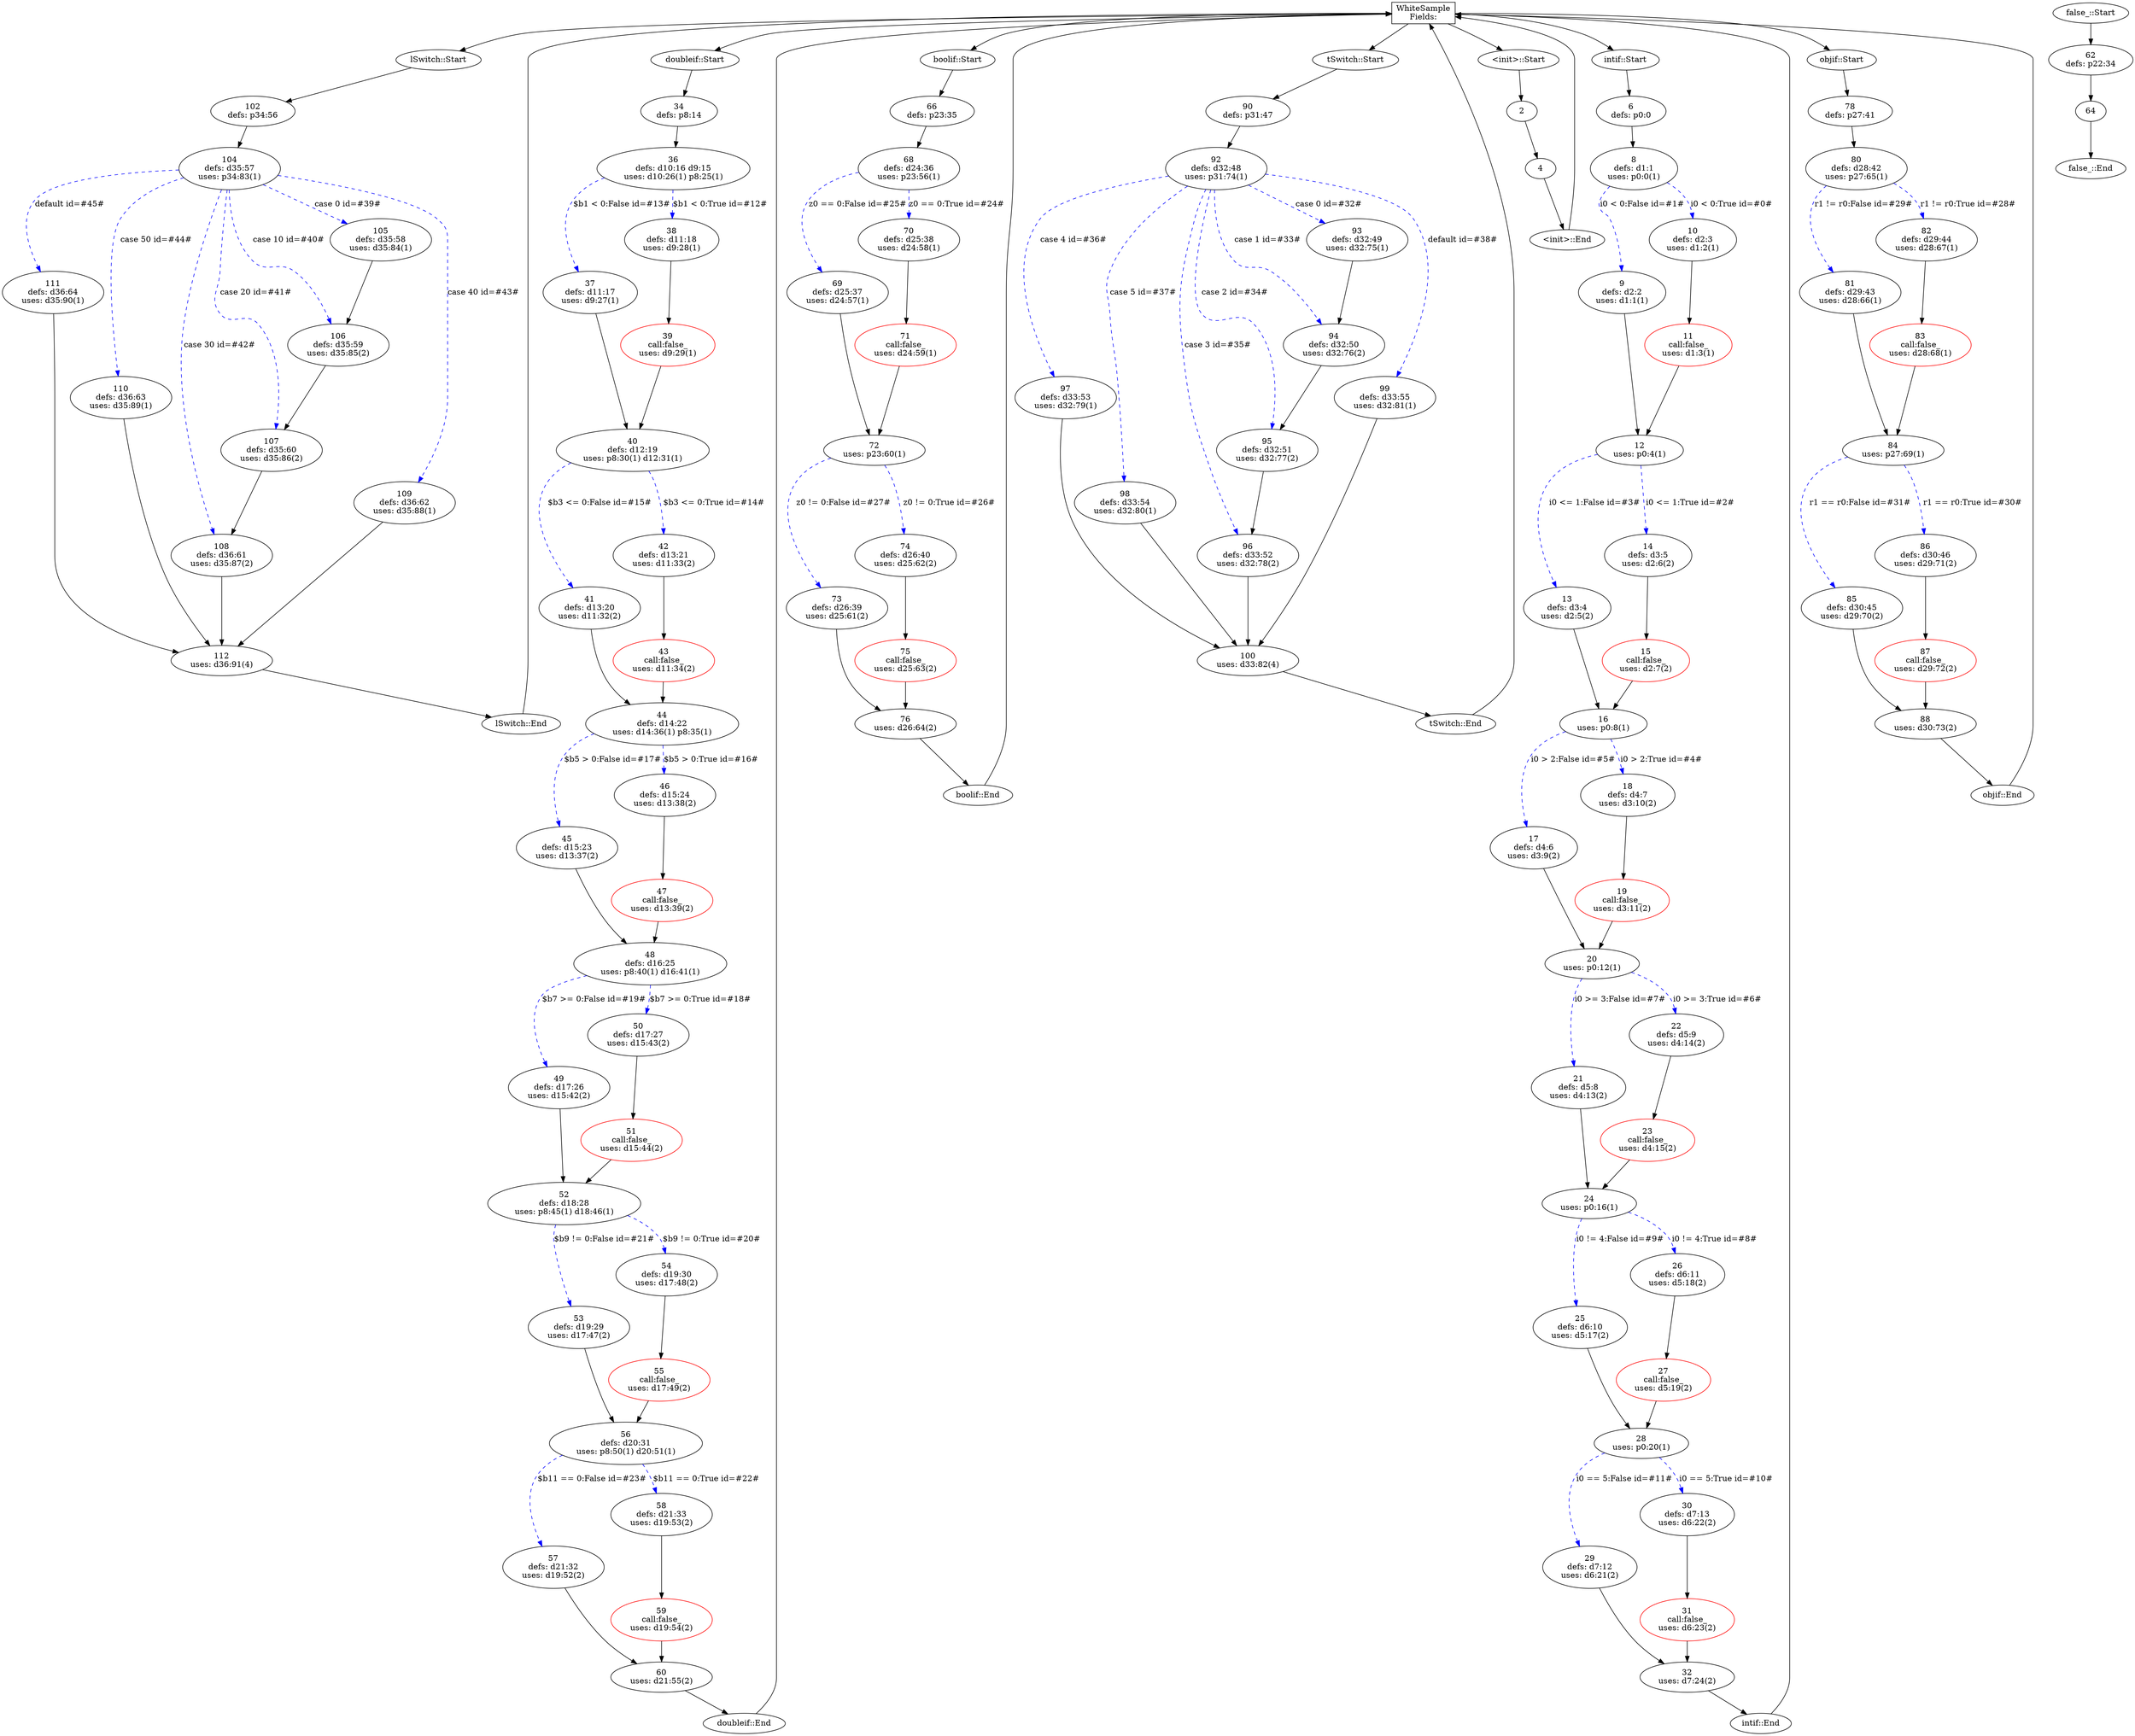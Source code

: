 digraph clazz {
  0 [shape=box,label="WhiteSample\nFields:"];
  0 -> 101;
  0 -> 33;
  0 -> 65;
  0 -> 89;
  0 -> 1;
  0 -> 5;
  0 -> 77;
  101 [label="lSwitch::Start"];
  101 -> 102;
  33 [label="doubleif::Start"];
  33 -> 34;
  65 [label="boolif::Start"];
  65 -> 66;
  89 [label="tSwitch::Start"];
  89 -> 90;
  1 [label="<init>::Start"];
  1 -> 2;
  5 [label="intif::Start"];
  5 -> 6;
  77 [label="objif::Start"];
  77 -> 78;
  61 [label="false_::Start"];
  61 -> 62;
  102 [label="102\ndefs: p34:56"];
  102 -> 104;
  34 [label="34\ndefs: p8:14"];
  34 -> 36;
  66 [label="66\ndefs: p23:35"];
  66 -> 68;
  90 [label="90\ndefs: p31:47"];
  90 -> 92;
  2 [label="2"];
  2 -> 4;
  6 [label="6\ndefs: p0:0"];
  6 -> 8;
  78 [label="78\ndefs: p27:41"];
  78 -> 80;
  62 [label="62\ndefs: p22:34"];
  62 -> 64;
  104 [label="104\ndefs: d35:57\nuses: p34:83(1)"];
  104 -> 111[style=dashed,color=blue,label="default id=#45#"];
  104 -> 110[style=dashed,color=blue,label="case 50 id=#44#"];
  104 -> 105[style=dashed,color=blue,label="case 0 id=#39#"];
  104 -> 106[style=dashed,color=blue,label="case 10 id=#40#"];
  104 -> 108[style=dashed,color=blue,label="case 30 id=#42#"];
  104 -> 109[style=dashed,color=blue,label="case 40 id=#43#"];
  104 -> 107[style=dashed,color=blue,label="case 20 id=#41#"];
  36 [label="36\ndefs: d10:16 d9:15\nuses: d10:26(1) p8:25(1)"];
  36 -> 37[style=dashed,color=blue,label="$b1 < 0:False id=#13#"];
  36 -> 38[style=dashed,color=blue,label="$b1 < 0:True id=#12#"];
  68 [label="68\ndefs: d24:36\nuses: p23:56(1)"];
  68 -> 70[style=dashed,color=blue,label="z0 == 0:True id=#24#"];
  68 -> 69[style=dashed,color=blue,label="z0 == 0:False id=#25#"];
  92 [label="92\ndefs: d32:48\nuses: p31:74(1)"];
  92 -> 97[style=dashed,color=blue,label="case 4 id=#36#"];
  92 -> 94[style=dashed,color=blue,label="case 1 id=#33#"];
  92 -> 98[style=dashed,color=blue,label="case 5 id=#37#"];
  92 -> 95[style=dashed,color=blue,label="case 2 id=#34#"];
  92 -> 96[style=dashed,color=blue,label="case 3 id=#35#"];
  92 -> 99[style=dashed,color=blue,label="default id=#38#"];
  92 -> 93[style=dashed,color=blue,label="case 0 id=#32#"];
  4 [label="4"];
  4 -> 3;
  8 [label="8\ndefs: d1:1\nuses: p0:0(1)"];
  8 -> 10[style=dashed,color=blue,label="i0 < 0:True id=#0#"];
  8 -> 9[style=dashed,color=blue,label="i0 < 0:False id=#1#"];
  80 [label="80\ndefs: d28:42\nuses: p27:65(1)"];
  80 -> 81[style=dashed,color=blue,label="r1 != r0:False id=#29#"];
  80 -> 82[style=dashed,color=blue,label="r1 != r0:True id=#28#"];
  64 [label="64"];
  64 -> 63;
  111 [label="111\ndefs: d36:64\nuses: d35:90(1)"];
  111 -> 112;
  110 [label="110\ndefs: d36:63\nuses: d35:89(1)"];
  110 -> 112;
  105 [label="105\ndefs: d35:58\nuses: d35:84(1)"];
  105 -> 106;
  106 [label="106\ndefs: d35:59\nuses: d35:85(2)"];
  106 -> 107;
  108 [label="108\ndefs: d36:61\nuses: d35:87(2)"];
  108 -> 112;
  109 [label="109\ndefs: d36:62\nuses: d35:88(1)"];
  109 -> 112;
  107 [label="107\ndefs: d35:60\nuses: d35:86(2)"];
  107 -> 108;
  37 [label="37\ndefs: d11:17\nuses: d9:27(1)"];
  37 -> 40;
  38 [label="38\ndefs: d11:18\nuses: d9:28(1)"];
  38 -> 39;
  70 [label="70\ndefs: d25:38\nuses: d24:58(1)"];
  70 -> 71;
  69 [label="69\ndefs: d25:37\nuses: d24:57(1)"];
  69 -> 72;
  97 [label="97\ndefs: d33:53\nuses: d32:79(1)"];
  97 -> 100;
  94 [label="94\ndefs: d32:50\nuses: d32:76(2)"];
  94 -> 95;
  98 [label="98\ndefs: d33:54\nuses: d32:80(1)"];
  98 -> 100;
  95 [label="95\ndefs: d32:51\nuses: d32:77(2)"];
  95 -> 96;
  96 [label="96\ndefs: d33:52\nuses: d32:78(2)"];
  96 -> 100;
  99 [label="99\ndefs: d33:55\nuses: d32:81(1)"];
  99 -> 100;
  93 [label="93\ndefs: d32:49\nuses: d32:75(1)"];
  93 -> 94;
  3 [label="<init>::End"];
  3 -> 0;
  10 [label="10\ndefs: d2:3\nuses: d1:2(1)"];
  10 -> 11;
  9 [label="9\ndefs: d2:2\nuses: d1:1(1)"];
  9 -> 12;
  81 [label="81\ndefs: d29:43\nuses: d28:66(1)"];
  81 -> 84;
  82 [label="82\ndefs: d29:44\nuses: d28:67(1)"];
  82 -> 83;
  63 [label="false_::End"];
  112 [label="112\nuses: d36:91(4)"];
  112 -> 103;
  40 [label="40\ndefs: d12:19\nuses: p8:30(1) d12:31(1)"];
  40 -> 42[style=dashed,color=blue,label="$b3 <= 0:True id=#14#"];
  40 -> 41[style=dashed,color=blue,label="$b3 <= 0:False id=#15#"];
  39 [label="39\ncall:false_\nuses: d9:29(1)",color=red];
  39 -> 40;
  71 [label="71\ncall:false_\nuses: d24:59(1)",color=red];
  71 -> 72;
  72 [label="72\nuses: p23:60(1)"];
  72 -> 73[style=dashed,color=blue,label="z0 != 0:False id=#27#"];
  72 -> 74[style=dashed,color=blue,label="z0 != 0:True id=#26#"];
  100 [label="100\nuses: d33:82(4)"];
  100 -> 91;
  11 [label="11\ncall:false_\nuses: d1:3(1)",color=red];
  11 -> 12;
  12 [label="12\nuses: p0:4(1)"];
  12 -> 13[style=dashed,color=blue,label="i0 <= 1:False id=#3#"];
  12 -> 14[style=dashed,color=blue,label="i0 <= 1:True id=#2#"];
  84 [label="84\nuses: p27:69(1)"];
  84 -> 86[style=dashed,color=blue,label="r1 == r0:True id=#30#"];
  84 -> 85[style=dashed,color=blue,label="r1 == r0:False id=#31#"];
  83 [label="83\ncall:false_\nuses: d28:68(1)",color=red];
  83 -> 84;
  103 [label="lSwitch::End"];
  103 -> 0;
  42 [label="42\ndefs: d13:21\nuses: d11:33(2)"];
  42 -> 43;
  41 [label="41\ndefs: d13:20\nuses: d11:32(2)"];
  41 -> 44;
  73 [label="73\ndefs: d26:39\nuses: d25:61(2)"];
  73 -> 76;
  74 [label="74\ndefs: d26:40\nuses: d25:62(2)"];
  74 -> 75;
  91 [label="tSwitch::End"];
  91 -> 0;
  13 [label="13\ndefs: d3:4\nuses: d2:5(2)"];
  13 -> 16;
  14 [label="14\ndefs: d3:5\nuses: d2:6(2)"];
  14 -> 15;
  86 [label="86\ndefs: d30:46\nuses: d29:71(2)"];
  86 -> 87;
  85 [label="85\ndefs: d30:45\nuses: d29:70(2)"];
  85 -> 88;
  43 [label="43\ncall:false_\nuses: d11:34(2)",color=red];
  43 -> 44;
  44 [label="44\ndefs: d14:22\nuses: d14:36(1) p8:35(1)"];
  44 -> 46[style=dashed,color=blue,label="$b5 > 0:True id=#16#"];
  44 -> 45[style=dashed,color=blue,label="$b5 > 0:False id=#17#"];
  76 [label="76\nuses: d26:64(2)"];
  76 -> 67;
  75 [label="75\ncall:false_\nuses: d25:63(2)",color=red];
  75 -> 76;
  16 [label="16\nuses: p0:8(1)"];
  16 -> 17[style=dashed,color=blue,label="i0 > 2:False id=#5#"];
  16 -> 18[style=dashed,color=blue,label="i0 > 2:True id=#4#"];
  15 [label="15\ncall:false_\nuses: d2:7(2)",color=red];
  15 -> 16;
  87 [label="87\ncall:false_\nuses: d29:72(2)",color=red];
  87 -> 88;
  88 [label="88\nuses: d30:73(2)"];
  88 -> 79;
  46 [label="46\ndefs: d15:24\nuses: d13:38(2)"];
  46 -> 47;
  45 [label="45\ndefs: d15:23\nuses: d13:37(2)"];
  45 -> 48;
  67 [label="boolif::End"];
  67 -> 0;
  17 [label="17\ndefs: d4:6\nuses: d3:9(2)"];
  17 -> 20;
  18 [label="18\ndefs: d4:7\nuses: d3:10(2)"];
  18 -> 19;
  79 [label="objif::End"];
  79 -> 0;
  47 [label="47\ncall:false_\nuses: d13:39(2)",color=red];
  47 -> 48;
  48 [label="48\ndefs: d16:25\nuses: p8:40(1) d16:41(1)"];
  48 -> 49[style=dashed,color=blue,label="$b7 >= 0:False id=#19#"];
  48 -> 50[style=dashed,color=blue,label="$b7 >= 0:True id=#18#"];
  20 [label="20\nuses: p0:12(1)"];
  20 -> 22[style=dashed,color=blue,label="i0 >= 3:True id=#6#"];
  20 -> 21[style=dashed,color=blue,label="i0 >= 3:False id=#7#"];
  19 [label="19\ncall:false_\nuses: d3:11(2)",color=red];
  19 -> 20;
  49 [label="49\ndefs: d17:26\nuses: d15:42(2)"];
  49 -> 52;
  50 [label="50\ndefs: d17:27\nuses: d15:43(2)"];
  50 -> 51;
  22 [label="22\ndefs: d5:9\nuses: d4:14(2)"];
  22 -> 23;
  21 [label="21\ndefs: d5:8\nuses: d4:13(2)"];
  21 -> 24;
  52 [label="52\ndefs: d18:28\nuses: p8:45(1) d18:46(1)"];
  52 -> 53[style=dashed,color=blue,label="$b9 != 0:False id=#21#"];
  52 -> 54[style=dashed,color=blue,label="$b9 != 0:True id=#20#"];
  51 [label="51\ncall:false_\nuses: d15:44(2)",color=red];
  51 -> 52;
  23 [label="23\ncall:false_\nuses: d4:15(2)",color=red];
  23 -> 24;
  24 [label="24\nuses: p0:16(1)"];
  24 -> 25[style=dashed,color=blue,label="i0 != 4:False id=#9#"];
  24 -> 26[style=dashed,color=blue,label="i0 != 4:True id=#8#"];
  53 [label="53\ndefs: d19:29\nuses: d17:47(2)"];
  53 -> 56;
  54 [label="54\ndefs: d19:30\nuses: d17:48(2)"];
  54 -> 55;
  25 [label="25\ndefs: d6:10\nuses: d5:17(2)"];
  25 -> 28;
  26 [label="26\ndefs: d6:11\nuses: d5:18(2)"];
  26 -> 27;
  56 [label="56\ndefs: d20:31\nuses: p8:50(1) d20:51(1)"];
  56 -> 57[style=dashed,color=blue,label="$b11 == 0:False id=#23#"];
  56 -> 58[style=dashed,color=blue,label="$b11 == 0:True id=#22#"];
  55 [label="55\ncall:false_\nuses: d17:49(2)",color=red];
  55 -> 56;
  28 [label="28\nuses: p0:20(1)"];
  28 -> 30[style=dashed,color=blue,label="i0 == 5:True id=#10#"];
  28 -> 29[style=dashed,color=blue,label="i0 == 5:False id=#11#"];
  27 [label="27\ncall:false_\nuses: d5:19(2)",color=red];
  27 -> 28;
  57 [label="57\ndefs: d21:32\nuses: d19:52(2)"];
  57 -> 60;
  58 [label="58\ndefs: d21:33\nuses: d19:53(2)"];
  58 -> 59;
  30 [label="30\ndefs: d7:13\nuses: d6:22(2)"];
  30 -> 31;
  29 [label="29\ndefs: d7:12\nuses: d6:21(2)"];
  29 -> 32;
  60 [label="60\nuses: d21:55(2)"];
  60 -> 35;
  59 [label="59\ncall:false_\nuses: d19:54(2)",color=red];
  59 -> 60;
  31 [label="31\ncall:false_\nuses: d6:23(2)",color=red];
  31 -> 32;
  32 [label="32\nuses: d7:24(2)"];
  32 -> 7;
  35 [label="doubleif::End"];
  35 -> 0;
  7 [label="intif::End"];
  7 -> 0;
}

